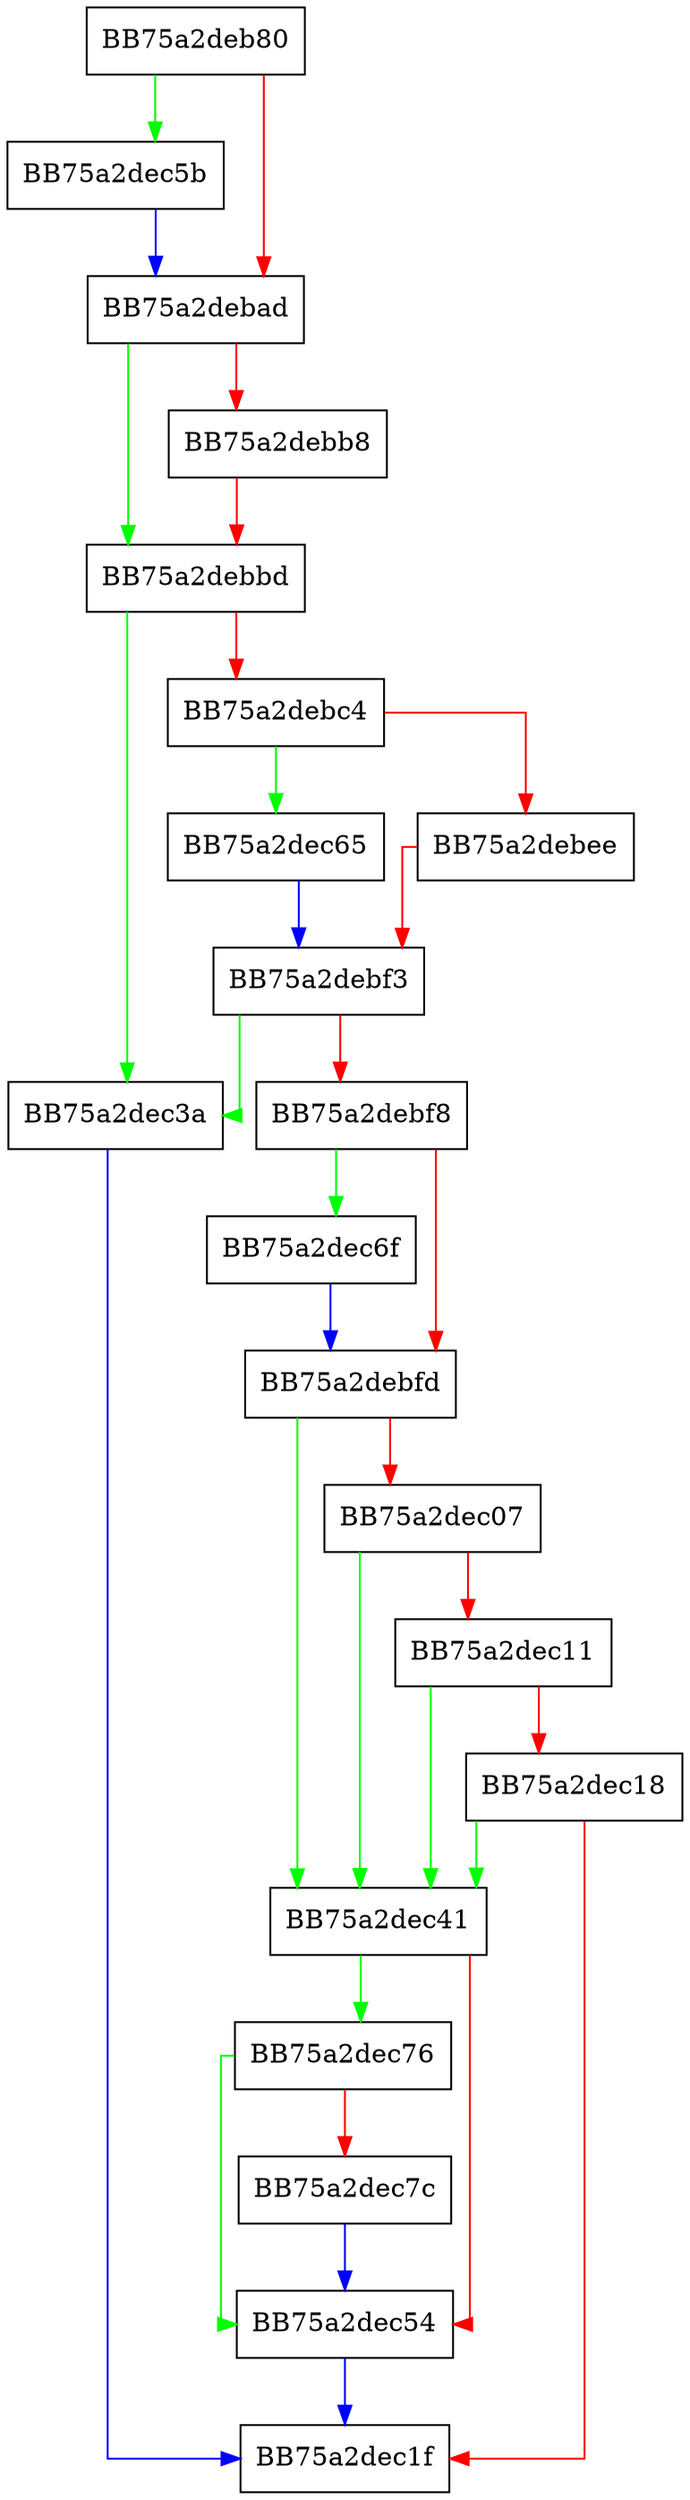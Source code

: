 digraph ReadVarHeader {
  node [shape="box"];
  graph [splines=ortho];
  BB75a2deb80 -> BB75a2dec5b [color="green"];
  BB75a2deb80 -> BB75a2debad [color="red"];
  BB75a2debad -> BB75a2debbd [color="green"];
  BB75a2debad -> BB75a2debb8 [color="red"];
  BB75a2debb8 -> BB75a2debbd [color="red"];
  BB75a2debbd -> BB75a2dec3a [color="green"];
  BB75a2debbd -> BB75a2debc4 [color="red"];
  BB75a2debc4 -> BB75a2dec65 [color="green"];
  BB75a2debc4 -> BB75a2debee [color="red"];
  BB75a2debee -> BB75a2debf3 [color="red"];
  BB75a2debf3 -> BB75a2dec3a [color="green"];
  BB75a2debf3 -> BB75a2debf8 [color="red"];
  BB75a2debf8 -> BB75a2dec6f [color="green"];
  BB75a2debf8 -> BB75a2debfd [color="red"];
  BB75a2debfd -> BB75a2dec41 [color="green"];
  BB75a2debfd -> BB75a2dec07 [color="red"];
  BB75a2dec07 -> BB75a2dec41 [color="green"];
  BB75a2dec07 -> BB75a2dec11 [color="red"];
  BB75a2dec11 -> BB75a2dec41 [color="green"];
  BB75a2dec11 -> BB75a2dec18 [color="red"];
  BB75a2dec18 -> BB75a2dec41 [color="green"];
  BB75a2dec18 -> BB75a2dec1f [color="red"];
  BB75a2dec3a -> BB75a2dec1f [color="blue"];
  BB75a2dec41 -> BB75a2dec76 [color="green"];
  BB75a2dec41 -> BB75a2dec54 [color="red"];
  BB75a2dec54 -> BB75a2dec1f [color="blue"];
  BB75a2dec5b -> BB75a2debad [color="blue"];
  BB75a2dec65 -> BB75a2debf3 [color="blue"];
  BB75a2dec6f -> BB75a2debfd [color="blue"];
  BB75a2dec76 -> BB75a2dec54 [color="green"];
  BB75a2dec76 -> BB75a2dec7c [color="red"];
  BB75a2dec7c -> BB75a2dec54 [color="blue"];
}